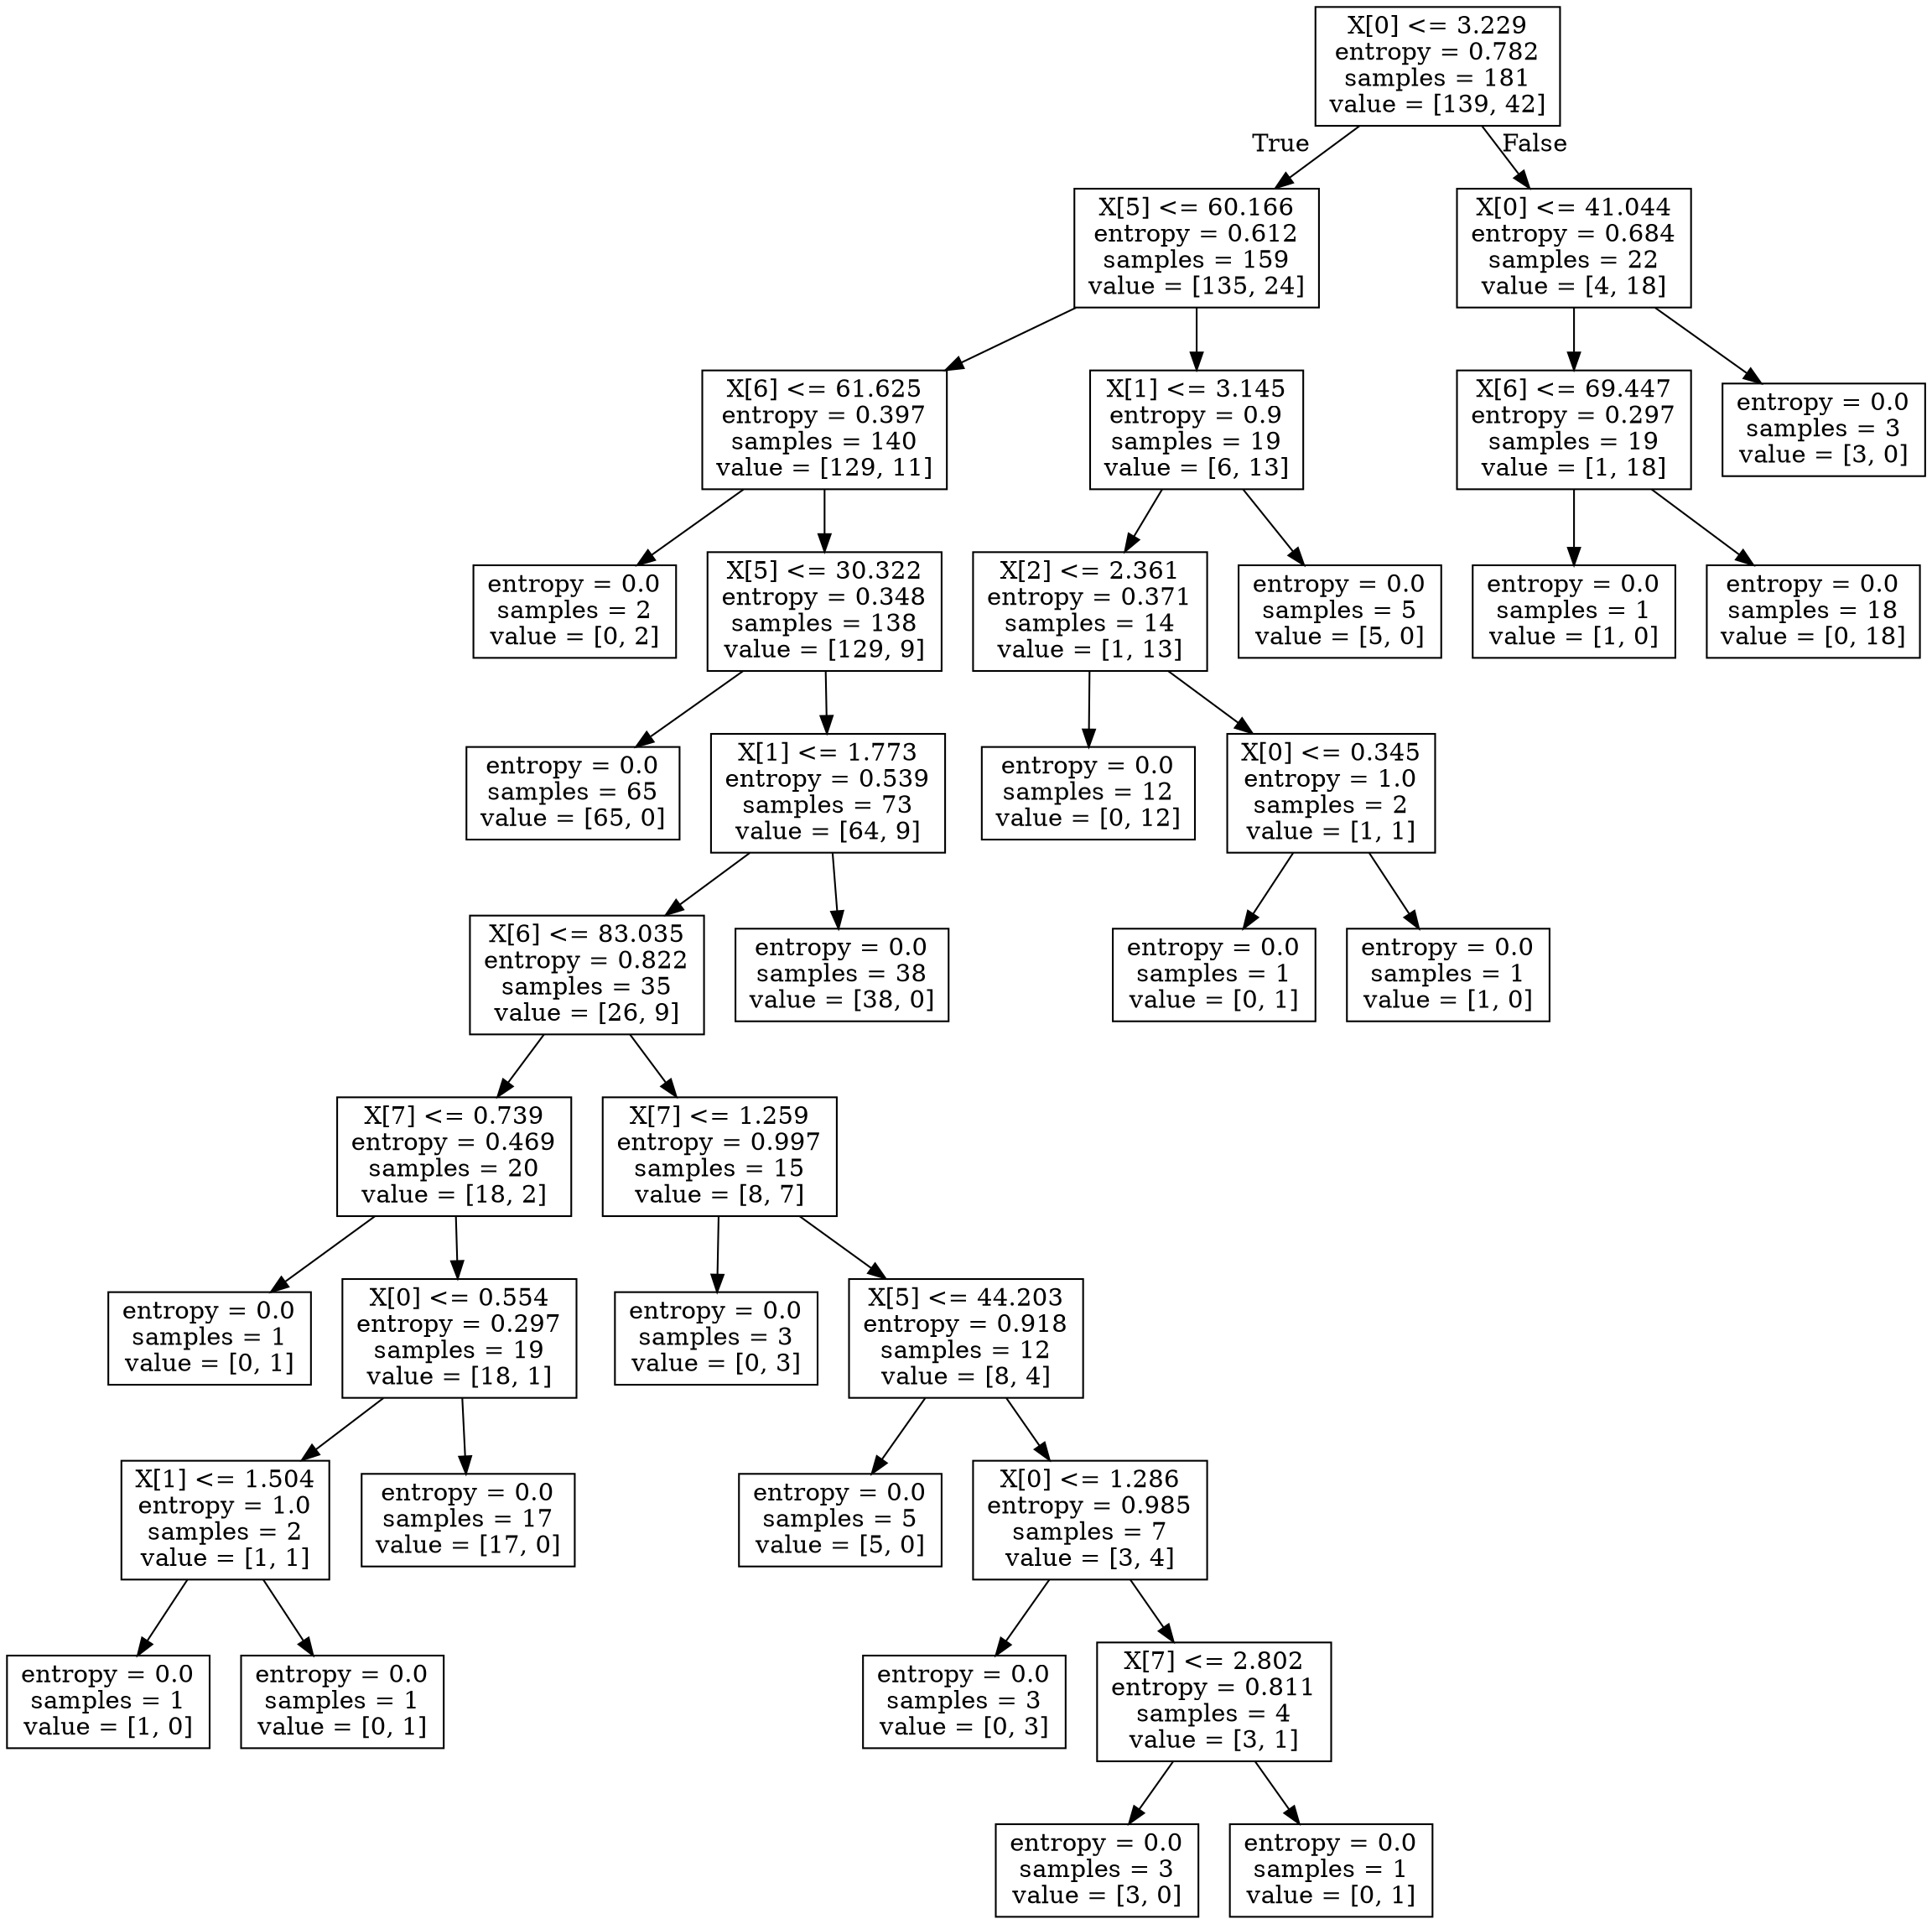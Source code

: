 digraph Tree {
node [shape=box] ;
0 [label="X[0] <= 3.229\nentropy = 0.782\nsamples = 181\nvalue = [139, 42]"] ;
1 [label="X[5] <= 60.166\nentropy = 0.612\nsamples = 159\nvalue = [135, 24]"] ;
0 -> 1 [labeldistance=2.5, labelangle=45, headlabel="True"] ;
2 [label="X[6] <= 61.625\nentropy = 0.397\nsamples = 140\nvalue = [129, 11]"] ;
1 -> 2 ;
3 [label="entropy = 0.0\nsamples = 2\nvalue = [0, 2]"] ;
2 -> 3 ;
4 [label="X[5] <= 30.322\nentropy = 0.348\nsamples = 138\nvalue = [129, 9]"] ;
2 -> 4 ;
5 [label="entropy = 0.0\nsamples = 65\nvalue = [65, 0]"] ;
4 -> 5 ;
6 [label="X[1] <= 1.773\nentropy = 0.539\nsamples = 73\nvalue = [64, 9]"] ;
4 -> 6 ;
7 [label="X[6] <= 83.035\nentropy = 0.822\nsamples = 35\nvalue = [26, 9]"] ;
6 -> 7 ;
8 [label="X[7] <= 0.739\nentropy = 0.469\nsamples = 20\nvalue = [18, 2]"] ;
7 -> 8 ;
9 [label="entropy = 0.0\nsamples = 1\nvalue = [0, 1]"] ;
8 -> 9 ;
10 [label="X[0] <= 0.554\nentropy = 0.297\nsamples = 19\nvalue = [18, 1]"] ;
8 -> 10 ;
11 [label="X[1] <= 1.504\nentropy = 1.0\nsamples = 2\nvalue = [1, 1]"] ;
10 -> 11 ;
12 [label="entropy = 0.0\nsamples = 1\nvalue = [1, 0]"] ;
11 -> 12 ;
13 [label="entropy = 0.0\nsamples = 1\nvalue = [0, 1]"] ;
11 -> 13 ;
14 [label="entropy = 0.0\nsamples = 17\nvalue = [17, 0]"] ;
10 -> 14 ;
15 [label="X[7] <= 1.259\nentropy = 0.997\nsamples = 15\nvalue = [8, 7]"] ;
7 -> 15 ;
16 [label="entropy = 0.0\nsamples = 3\nvalue = [0, 3]"] ;
15 -> 16 ;
17 [label="X[5] <= 44.203\nentropy = 0.918\nsamples = 12\nvalue = [8, 4]"] ;
15 -> 17 ;
18 [label="entropy = 0.0\nsamples = 5\nvalue = [5, 0]"] ;
17 -> 18 ;
19 [label="X[0] <= 1.286\nentropy = 0.985\nsamples = 7\nvalue = [3, 4]"] ;
17 -> 19 ;
20 [label="entropy = 0.0\nsamples = 3\nvalue = [0, 3]"] ;
19 -> 20 ;
21 [label="X[7] <= 2.802\nentropy = 0.811\nsamples = 4\nvalue = [3, 1]"] ;
19 -> 21 ;
22 [label="entropy = 0.0\nsamples = 3\nvalue = [3, 0]"] ;
21 -> 22 ;
23 [label="entropy = 0.0\nsamples = 1\nvalue = [0, 1]"] ;
21 -> 23 ;
24 [label="entropy = 0.0\nsamples = 38\nvalue = [38, 0]"] ;
6 -> 24 ;
25 [label="X[1] <= 3.145\nentropy = 0.9\nsamples = 19\nvalue = [6, 13]"] ;
1 -> 25 ;
26 [label="X[2] <= 2.361\nentropy = 0.371\nsamples = 14\nvalue = [1, 13]"] ;
25 -> 26 ;
27 [label="entropy = 0.0\nsamples = 12\nvalue = [0, 12]"] ;
26 -> 27 ;
28 [label="X[0] <= 0.345\nentropy = 1.0\nsamples = 2\nvalue = [1, 1]"] ;
26 -> 28 ;
29 [label="entropy = 0.0\nsamples = 1\nvalue = [0, 1]"] ;
28 -> 29 ;
30 [label="entropy = 0.0\nsamples = 1\nvalue = [1, 0]"] ;
28 -> 30 ;
31 [label="entropy = 0.0\nsamples = 5\nvalue = [5, 0]"] ;
25 -> 31 ;
32 [label="X[0] <= 41.044\nentropy = 0.684\nsamples = 22\nvalue = [4, 18]"] ;
0 -> 32 [labeldistance=2.5, labelangle=-45, headlabel="False"] ;
33 [label="X[6] <= 69.447\nentropy = 0.297\nsamples = 19\nvalue = [1, 18]"] ;
32 -> 33 ;
34 [label="entropy = 0.0\nsamples = 1\nvalue = [1, 0]"] ;
33 -> 34 ;
35 [label="entropy = 0.0\nsamples = 18\nvalue = [0, 18]"] ;
33 -> 35 ;
36 [label="entropy = 0.0\nsamples = 3\nvalue = [3, 0]"] ;
32 -> 36 ;
}